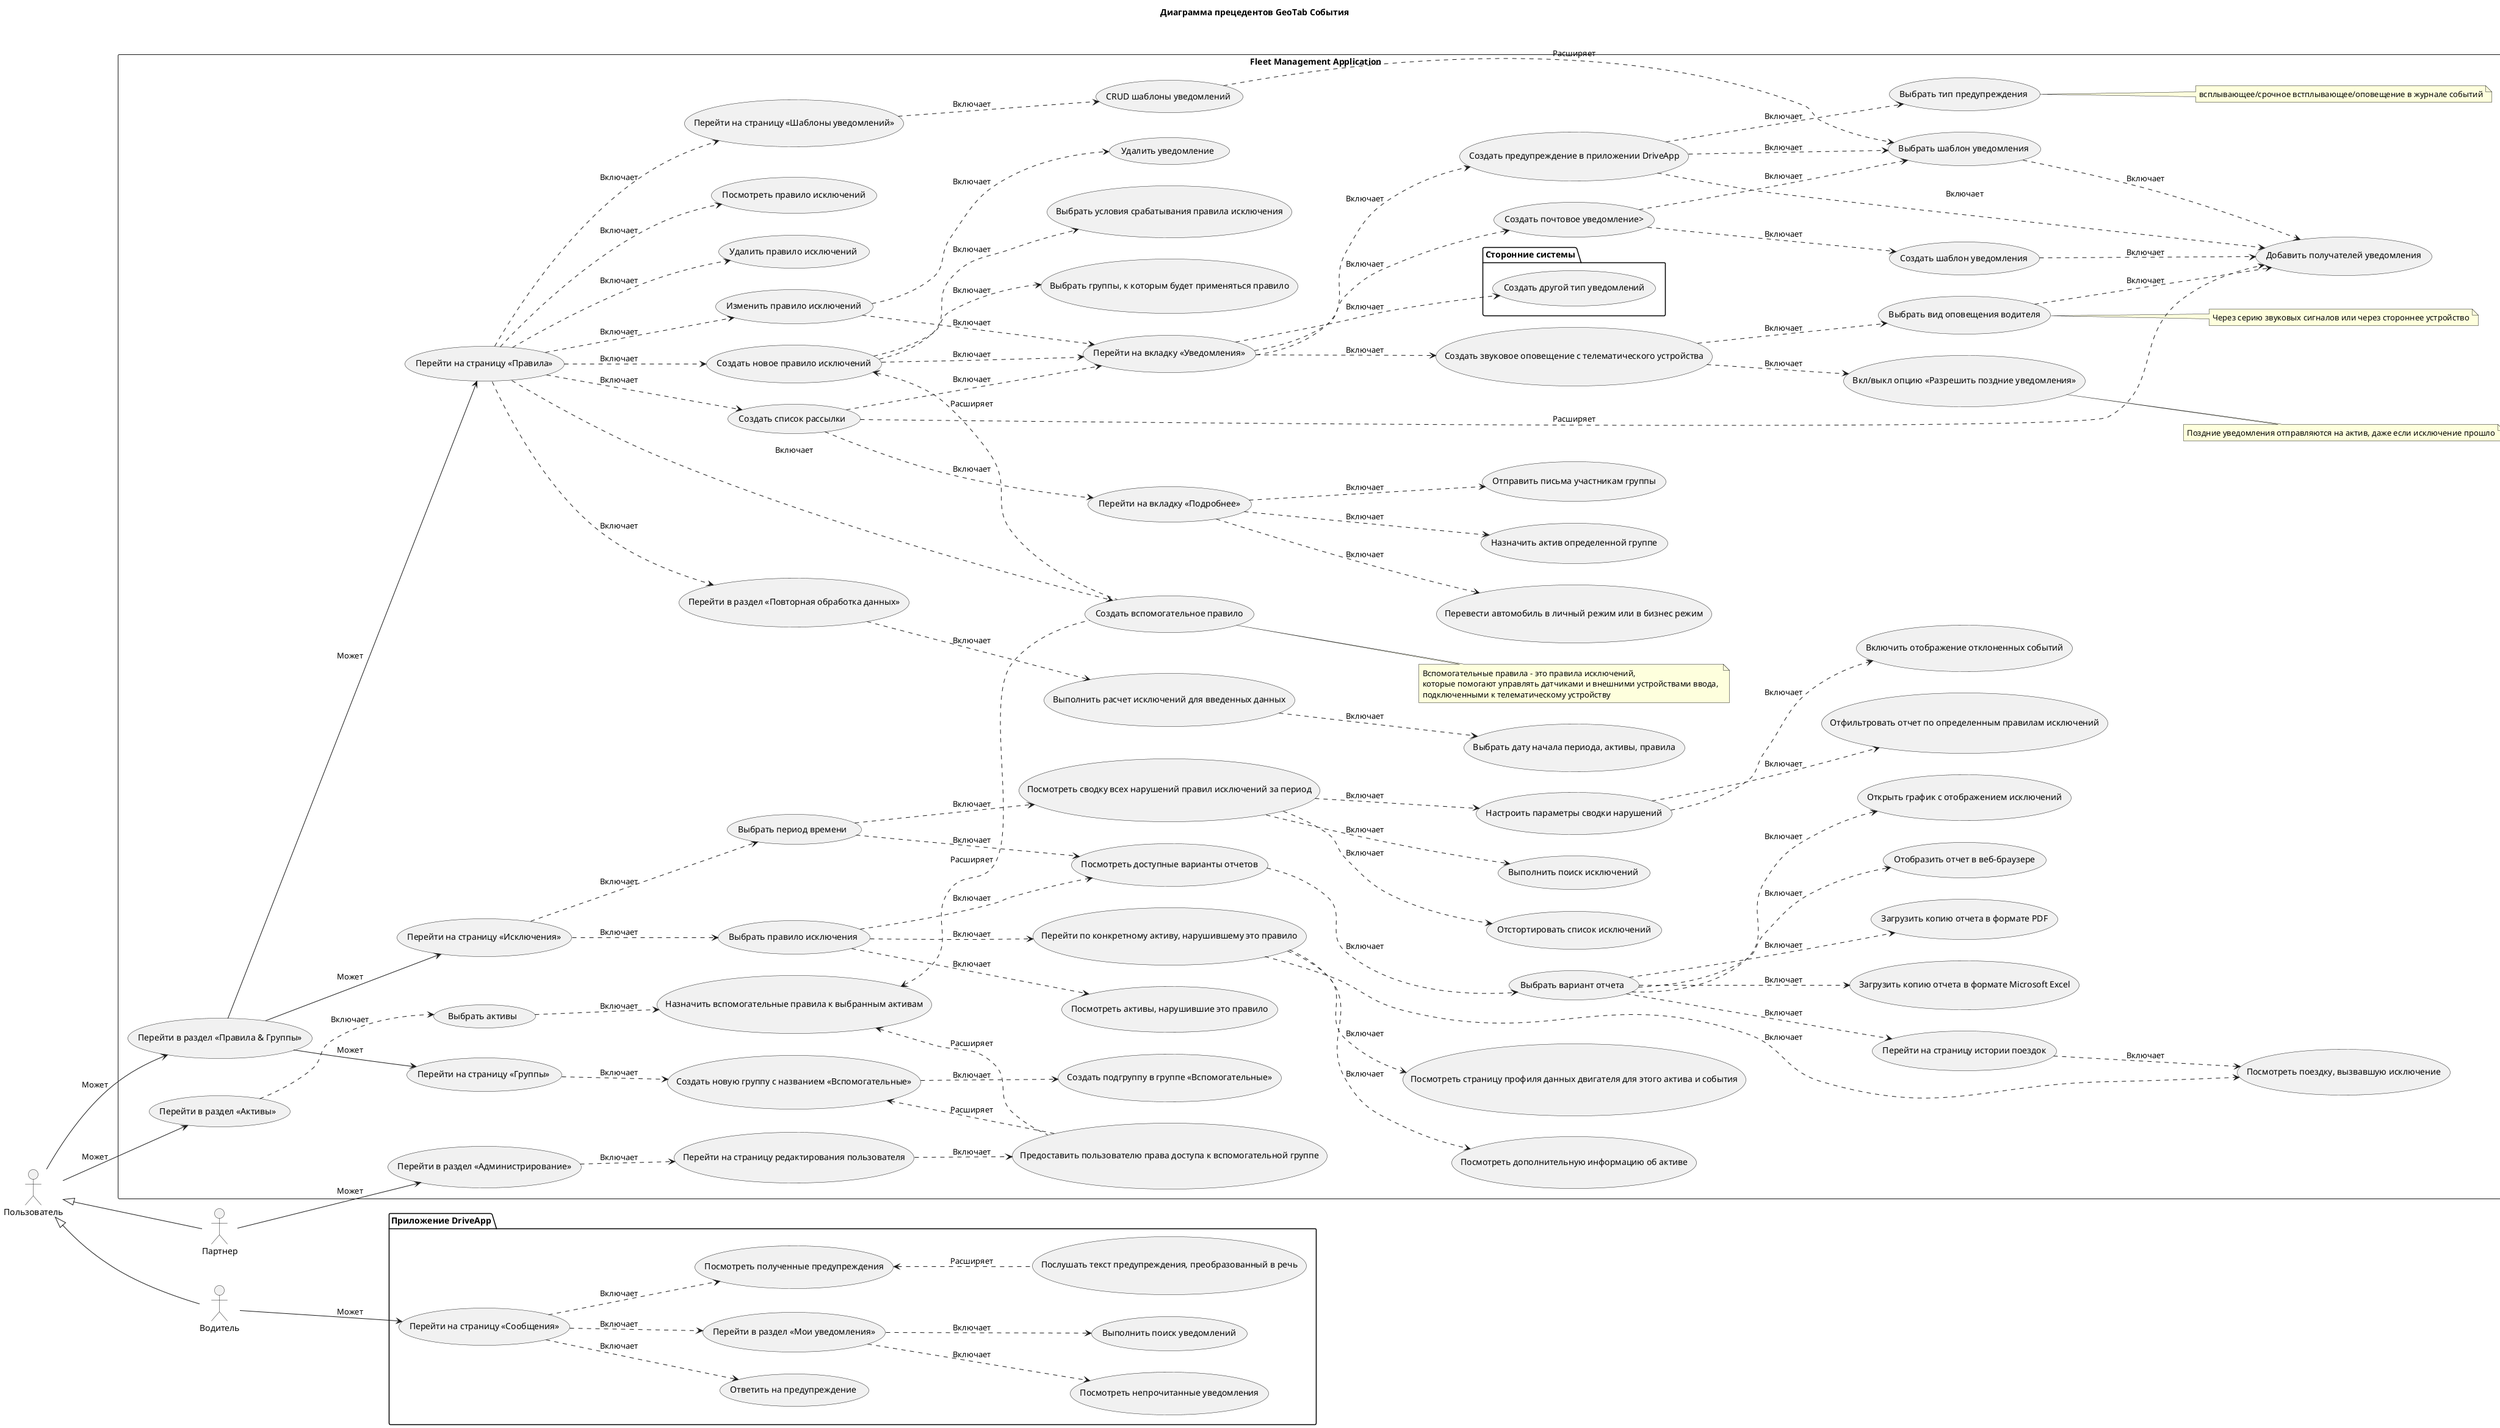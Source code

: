 @startuml GeoTab_UseCaseDiagram
title Диаграмма прецедентов GeoTab События


'===Акторы===========================================
actor "Пользователь"    as user
actor "Партнер"         as partner
actor "Водитель"        as driver

'===Отношения========================================
!$include       = "Включает"
!$extend        = "Расширяет"
!$may           = "Может"

'==Прецеденты========================================
!$goRulesGroups                                 = "Перейти в раздел <<Правила & Группы>>"

!$goRulesPage                                   = "Перейти на страницу <<Правила>>"
    '-Добавление нового правила исключений-
    !$createExceptionRule                       = "Создать новое правило исключений"
            !$chooseGroups                      = "Выбрать группы, к которым будет применяться правило"
            !$chooseConditions                  = "Выбрать условия срабатывания правила исключения"
            '-Добавление уведомления-
            !$goNotificationsPage               = "Перейти на вкладку <<Уведомления>>"
                '-Добавление почтового уведомления-
                !$chooseEmailNotification       = "Создать почтовое уведомление>"
                    !$chooseTemplateToNotify    = "Выбрать шаблон уведомления"
                    !$createTemplateToNotify    = "Создать шаблон уведомления"
                        !$chooseRecipients      = "Добавить получателей уведомления"
                '-Добавление предупреждений-       
                !$chooseAlert                   = "Создать предупреждение в приложении DriveApp"
                    !$chooseAlertType           = "Выбрать тип предупреждения"
                '-Добавление оповещения водителя пакет Телематическое устройство- 
                !$chooseDriverFeedback          = "Создать звуковое оповещение с телематического устройства"
                    !$allowLateNotifications    = "Вкл/выкл опцию <<Разрешить поздние уведомления>>"
                    !$selectTypeOfTrigger       = "Выбрать вид оповещения водителя"
                '-Добавление другого типа уведомления (например, смс)- 
                !$chooseOtherAlertType          = "Создать другой тип уведомлений"
                    
    '-CRUD правила исключений-
    !$removeExceptionRule                       = "Удалить правило исключений"
    !$updateExceptionRule                       = "Изменить правило исключений"
        !$removeNotification                    = "Удалить уведомление"
    !$readExceptionRule                         = "Посмотреть правило исключений"
    

    '-CRUD шаблонов уведомлений-
    'Пример пользовательского шаблона: предоставление веб-ссылки на карту с указанием маршрута до станции техобслуживания при обнаружении неисправности двигателя.
    !$goNotificationTemplatesPage               = "Перейти на страницу <<Шаблоны уведомлений>>"
        !$crudNotificationTemplates             = "CRUD шаблоны уведомлений"
    

    '-Повторная обработка данных-
    !$goReprocessingDataPage                    = "Перейти в раздел <<Повторная обработка данных>>"
        !$chooseData                            = "Выбрать дату начала периода, активы, правила"
            !$executeReprocessingFunction       = "Выполнить расчет исключений для введенных данных"


    '-Настройка списка рассылки-
    !$createDistributionList                    = "Создать список рассылки"
        !$goMore                                = "Перейти на вкладку <<Подробнее>>"
            !$assignToGroup                     = "Назначить актив определенной группе"
            !$emailToGroup                      = "Отправить письма участникам группы"
            !$assignAsPersonalOrBusiness        = "Перевести автомобиль в личный режим или в бизнес режим"

    '-Исключения-
    !$goExceptionsPage                              = "Перейти на страницу <<Исключения>>"
        !$chooseTimePeriod                          = "Выбрать период времени"
            !$readSummaryOfExceptionsRules          = "Посмотреть сводку всех нарушений правил исключений за период"
                !$changeParameters                  = "Настроить параметры сводки нарушений"
                    !$filterReport                  = "Отфильтровать отчет по определенным правилам исключений"
                    !$readDismissedEvents           = "Включить отображение отклоненных событий"
                !$chooseSortOrder                   = "Отстортировать список исключений"
                !$findExceptions                    = "Выполнить поиск исключений"
        !$chooseExceptionRule                       = "Выбрать правило исключения"
            !$readAssets                            = "Посмотреть активы, нарушившие это правило"
            !$goAsset                               = "Перейти по конкретному активу, нарушившему это правило"
                !$readAssetInfo                     = "Посмотреть дополнительную информацию об активе"
                !$readEngineProfile                 = "Посмотреть страницу профиля данных двигателя для этого актива и события"
                !$readTrip                          = "Посмотреть поездку, во время которой произошло событие"
        '-Отчеты и визуализация-
        !$openReports                               = "Посмотреть доступные варианты отчетов"
            !$chooseReport                          = "Выбрать вариант отчета"
                !$loadCopyExcel                     = "Загрузить копию отчета в формате Microsoft Excel"
                !$loadCopyPdf                       = "Загрузить копию отчета в формате PDF"
                !$openCopyBrowser                   = "Отобразить отчет в веб-браузере"
        !$openPolarAreaChart                        = "Открыть график с отображением исключений"
        !$goTripsHistoryPage                        = "Перейти на страницу истории поездок"
            !$readTrip                              = "Посмотреть поездку, вызвавшую исключение"


'=-Вспомогательные правила-=
'-Создание вспомогательной группы-
!$goGroupsPage                                  = "Перейти на страницу <<Группы>>"
    !$createAuxiliaryGroup                      = "Создать новую группу с названием <<Вспомогательные>>"
        !$createAuxiliarySubgroup               = "Создать подгруппу в группе <<Вспомогательные>>"

'-Добавление нового вспомогательного правила-
!$createAuxiliaryRule = "Создать вспомогательное правило"


'-Применение вспомогательных правил к активам-
!$goAssetsPage                                  = "Перейти в раздел <<Активы>>"
    !$chooseAssets                              = "Выбрать активы"
        !$performAuxiliaryRules                 = "Назначить вспомогательные правила к выбранным активам"

'-Настройка звуковых оповещений-
    !$goAudioFeedbackPage                       = "Перейти на вкладку <<Звуковые оповещения>>"
        !$createAudioFeedback                   = "Создать оповещения на ряд событий"
        !$setDurationAudioFeedback              = "Настроить продолжительность оповещения"


'-Доступ пользователей-
!$goAdministrationPage                          = "Перейти в раздел <<Администрирование>>"
    !$goUserSettingsPage                        = "Перейти на страницу редактирования пользователя"
        !$provideAccessRights                   = "Предоставить пользователю права доступа к вспомогательной группе"


'-Обмен сообщениями (DriveApp)-
!$goMessagesPage                                    = "Перейти на страницу <<Сообщения>>"
    !$readAlerts                                    = "Посмотреть полученные предупреждения"
        !$hearVoiceAlerts                           = "Послушать текст предупреждения, преобразованный в речь"
    !$answerAlerts                                  = "Ответить на предупреждение"
    !$goNotificationPageInDriveApp                  = "Перейти в раздел <<Мои уведомления>>"
        !$readUnseenNotifications                   = "Посмотреть непрочитанные уведомления"
        !$findNotifications                         = "Выполнить поиск уведомлений"


'=======================================
'===Связи===============================================================
'=======================================
left to right direction
'==Акторы==
user <|-- partner
user <|-- driver

'=======================Прецеденты======================================
rectangle "Fleet Management Application"{
    :user:                                          --> ($goRulesGroups)                        : $may
    ($goRulesGroups)                                --> ($goRulesPage)                          : $may
    '-Добавление нового правила исключений-
        ($goRulesPage)                              ..> ($createExceptionRule)                  : $include

            ($createExceptionRule)                  ..> ($chooseGroups)                         : $include
            ($createExceptionRule)                  ..> ($chooseConditions)                     : $include
            '-Добавление уведомления-
            ($createExceptionRule)                  ..> ($goNotificationsPage)                  : $include
                '-Добавление почтового уведомления-
                ($goNotificationsPage)              ..> ($chooseEmailNotification)              : $include
                    ($chooseEmailNotification)      ..> ($chooseTemplateToNotify)               : $include
                    ($chooseEmailNotification)      ..> ($createTemplateToNotify)               : $include
                        ($chooseTemplateToNotify)   ..> ($chooseRecipients)                     : $include
                        ($createTemplateToNotify)   ..> ($chooseRecipients)                     : $include
                '-Добавление уведомления в виде всплывающего окна-
                ($goNotificationsPage)              ..> ($chooseAlert)                          : $include
                    ($chooseAlert)                  ..> ($chooseAlertType)                      : $include
                    note right: всплывающее/срочное встплывающее/оповещение в журнале событий
                    ($chooseAlert)                  ..> ($chooseTemplateToNotify)               : $include
                    ($chooseAlert)                  ..> ($chooseRecipients)                     : $include
                '-Добавление звукового оповещения-
                ($goNotificationsPage)              ..> ($chooseDriverFeedback)                 : $include
                    ($chooseDriverFeedback)         ..> ($allowLateNotifications)               : $include
                    note right: Поздние уведомления отправляются на актив, даже если исключение прошло
                    ($chooseDriverFeedback)         ..> ($selectTypeOfTrigger)                  : $include
                    note right: Через серию звуковых сигналов или через стороннее устройство   
                         ($selectTypeOfTrigger)     ..> ($chooseRecipients)                     : $include 
                '-Добавление другого типа уведомления (например, смс)- 
                package "Сторонние системы" {
                    ($goNotificationsPage)          ..> ($chooseOtherAlertType)                 : $include 
                } 
                                
     
    '-Удаление, чтение, редактирование правил исключений-
    ($goRulesPage)                                  ..> ($updateExceptionRule)                  : $include
        ($updateExceptionRule)                      ..> ($removeNotification)                   : $include
        ($updateExceptionRule)                      ..> ($goNotificationsPage)                  : $include
    ($goRulesPage)                                  ..> ($removeExceptionRule)                  : $include
    ($goRulesPage)                                  ..> ($readExceptionRule)                    : $include

    '-CRUD шаблона уведомления-
    ($goRulesPage)                                  ..> ($goNotificationTemplatesPage)          : $include
        ($goNotificationTemplatesPage)              ..> ($crudNotificationTemplates)            : $include
            ($crudNotificationTemplates)            ..> ($chooseTemplateToNotify)               : $extend


    '-Повторная обработка данных
    ($goRulesPage)                              ..> ($goReprocessingDataPage)                   : $include
        ($goReprocessingDataPage)               ..> ($executeReprocessingFunction)              : $include
            ($executeReprocessingFunction)      ..> ($chooseData)                               : $include


    '-Настройка списка рассылки-
    ($goRulesPage)                              ..> ($createDistributionList)                   : $include
        ($createDistributionList)               ..> ($goNotificationsPage)                      : $include
        ($createDistributionList)               ..> ($goMore)                                   : $include
            ($goMore)                           ..> ($assignToGroup)                            : $include
            ($goMore)                           ..> ($emailToGroup)                             : $include
            ($goMore)                           ..> ($assignAsPersonalOrBusiness)               : $include
    ($createDistributionList)                   ..> ($chooseRecipients)                         : $extend


    '-Исключения-
    ($goRulesGroups)                            --> ($goExceptionsPage)                         : $may
        ($goExceptionsPage)                     ..> ($chooseTimePeriod)                         : $include
            ($chooseTimePeriod)                 ..> ($readSummaryOfExceptionsRules)             : $include
                ($readSummaryOfExceptionsRules) ..> ($changeParameters)                         : $include
                    ($changeParameters)         ..> ($filterReport)                             : $include
                    ($changeParameters)         ..> ($readDismissedEvents)                      : $include
                ($readSummaryOfExceptionsRules) ..> ($chooseSortOrder)                          : $include
                ($readSummaryOfExceptionsRules) ..> ($findExceptions)                           : $include
        ($goExceptionsPage)                     ..> ($chooseExceptionRule)                      : $include
            ($chooseExceptionRule)              ..> ($readAssets)                               : $include
            ($chooseExceptionRule)              ..> ($goAsset)                                  : $include
                ($goAsset)                      ..> ($readAssetInfo)                            : $include
                ($goAsset)                      ..> ($readEngineProfile)                        : $include
                ($goAsset)                      ..> ($readTrip)                                 : $include
        '-Отчеты и визуализация-
        ($chooseTimePeriod)                     ..> ($openReports)                              : $include
        ($chooseExceptionRule)                  ..> ($openReports)                              : $include
            ($openReports)                      ..> ($chooseReport)                             : $include
                ($chooseReport)                 ..> ($loadCopyExcel)                            : $include
                ($chooseReport)                 ..> ($loadCopyPdf)                              : $include
                ($chooseReport)                 ..> ($openCopyBrowser)                          : $include
                ($chooseReport)                 ..> ($openPolarAreaChart)                       : $include
                ($chooseReport)                 ..> ($goTripsHistoryPage)                       : $include
                    ($goTripsHistoryPage)       ..> ($readTrip)                                 : $include


    '-Вспомогательные правила-
    ($goRulesGroups)                            --> ($goGroupsPage)                             : $may
        '-Добавление вспомогательной группы-
            ($goGroupsPage)                     ..> ($createAuxiliaryGroup)                     : $include
                ($createAuxiliaryGroup)         ..> ($createAuxiliarySubgroup)                  : $include
        '-Добавление нового вспомогательного правила-
        ($goRulesPage)                          ..> ($createAuxiliaryRule)                      : $include     
            note right
            Вспомогательные правила - это правила исключений, 
            которые помогают управлять датчиками и внешними устройствами ввода, 
            подключенными к телематическому устройству
            end note
        ($createExceptionRule)                  <.. ($createAuxiliaryRule)                      : $extend
    '-Применение вспомогательных правил к активам-
    :user:                                      --> ($goAssetsPage)                             : $may
        ($goAssetsPage)                         ..> ($chooseAssets)                             : $include
            ($chooseAssets)                     ..> ($performAuxiliaryRules)                    : $include
            ($performAuxiliaryRules)            <.. ($createAuxiliaryRule)                      : $extend
    'Доступ пользователей к конкретной вспомогательной группе-
    :partner:                                   --> ($goAdministrationPage)                     : $may
        ($goAdministrationPage)                 ..> ($goUserSettingsPage)                       : $include
            ($goUserSettingsPage)               ..> ($provideAccessRights)                      : $include
            ($createAuxiliaryGroup)             <.. ($provideAccessRights)                      : $extend
            ($performAuxiliaryRules)            <.. ($provideAccessRights)                      : $extend
}


'-Обмен сообщениями в приложении DriveApp-
package "Приложение DriveApp"{
    :driver:                                    --> ($goMessagesPage)                           : $may
    ($goMessagesPage)                           ..> ($readAlerts)                               : $include
        ($readAlerts)                           <.. ($hearVoiceAlerts)                          : $extend
    ($goMessagesPage)                           ..> ($answerAlerts)                             : $include
    ($goMessagesPage)                           ..> ($goNotificationPageInDriveApp)             : $include
        ($goNotificationPageInDriveApp)         ..> ($readUnseenNotifications)                  : $include
        ($goNotificationPageInDriveApp)         ..> ($findNotifications)                        : $include
}
